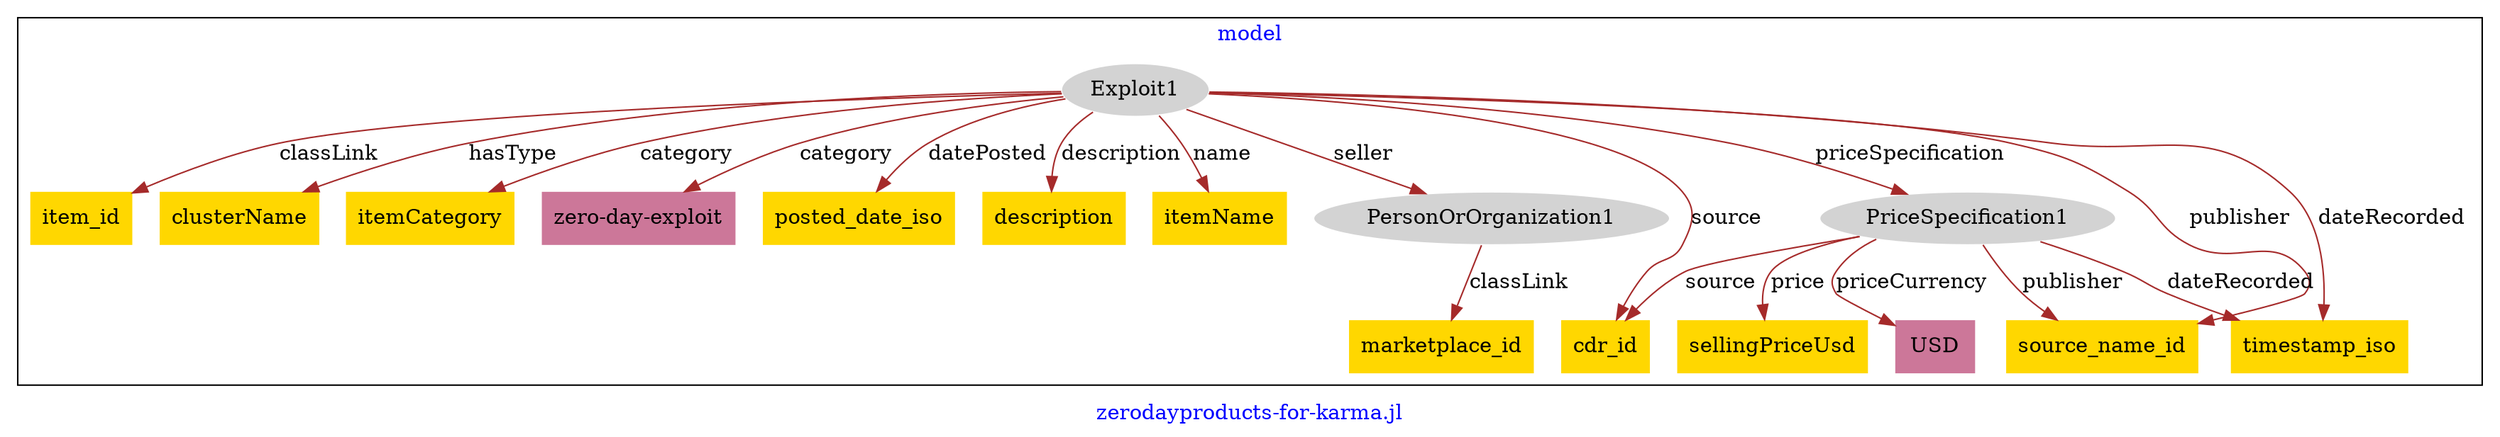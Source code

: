 digraph n0 {
fontcolor="blue"
remincross="true"
label="zerodayproducts-for-karma.jl"
subgraph cluster {
label="model"
n2[style="filled",color="white",fillcolor="lightgray",label="Exploit1"];
n3[shape="plaintext",style="filled",fillcolor="gold",label="item_id"];
n4[shape="plaintext",style="filled",fillcolor="gold",label="clusterName"];
n5[shape="plaintext",style="filled",fillcolor="gold",label="itemCategory"];
n6[shape="plaintext",style="filled",fillcolor="#CC7799",label="zero-day-exploit"];
n7[shape="plaintext",style="filled",fillcolor="gold",label="posted_date_iso"];
n8[shape="plaintext",style="filled",fillcolor="gold",label="description"];
n9[shape="plaintext",style="filled",fillcolor="gold",label="itemName"];
n10[shape="plaintext",style="filled",fillcolor="gold",label="cdr_id"];
n11[style="filled",color="white",fillcolor="lightgray",label="PersonOrOrganization1"];
n12[shape="plaintext",style="filled",fillcolor="gold",label="marketplace_id"];
n13[style="filled",color="white",fillcolor="lightgray",label="PriceSpecification1"];
n14[shape="plaintext",style="filled",fillcolor="gold",label="timestamp_iso"];
n15[shape="plaintext",style="filled",fillcolor="gold",label="sellingPriceUsd"];
n16[shape="plaintext",style="filled",fillcolor="#CC7799",label="USD"];
n17[shape="plaintext",style="filled",fillcolor="gold",label="source_name_id"];
}
n2 -> n3[color="brown",fontcolor="black",label="classLink"]
n2 -> n4[color="brown",fontcolor="black",label="hasType"]
n2 -> n5[color="brown",fontcolor="black",label="category"]
n2 -> n6[color="brown",fontcolor="black",label="category"]
n2 -> n7[color="brown",fontcolor="black",label="datePosted"]
n2 -> n8[color="brown",fontcolor="black",label="description"]
n2 -> n9[color="brown",fontcolor="black",label="name"]
n2 -> n10[color="brown",fontcolor="black",label="source"]
n11 -> n12[color="brown",fontcolor="black",label="classLink"]
n13 -> n14[color="brown",fontcolor="black",label="dateRecorded"]
n13 -> n15[color="brown",fontcolor="black",label="price"]
n13 -> n16[color="brown",fontcolor="black",label="priceCurrency"]
n13 -> n17[color="brown",fontcolor="black",label="publisher"]
n13 -> n10[color="brown",fontcolor="black",label="source"]
n2 -> n11[color="brown",fontcolor="black",label="seller"]
n2 -> n14[color="brown",fontcolor="black",label="dateRecorded"]
n2 -> n13[color="brown",fontcolor="black",label="priceSpecification"]
n2 -> n17[color="brown",fontcolor="black",label="publisher"]
}
